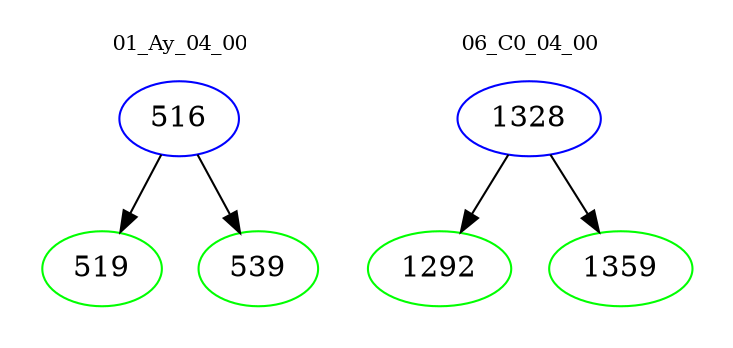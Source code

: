 digraph{
subgraph cluster_0 {
color = white
label = "01_Ay_04_00";
fontsize=10;
T0_516 [label="516", color="blue"]
T0_516 -> T0_519 [color="black"]
T0_519 [label="519", color="green"]
T0_516 -> T0_539 [color="black"]
T0_539 [label="539", color="green"]
}
subgraph cluster_1 {
color = white
label = "06_C0_04_00";
fontsize=10;
T1_1328 [label="1328", color="blue"]
T1_1328 -> T1_1292 [color="black"]
T1_1292 [label="1292", color="green"]
T1_1328 -> T1_1359 [color="black"]
T1_1359 [label="1359", color="green"]
}
}

